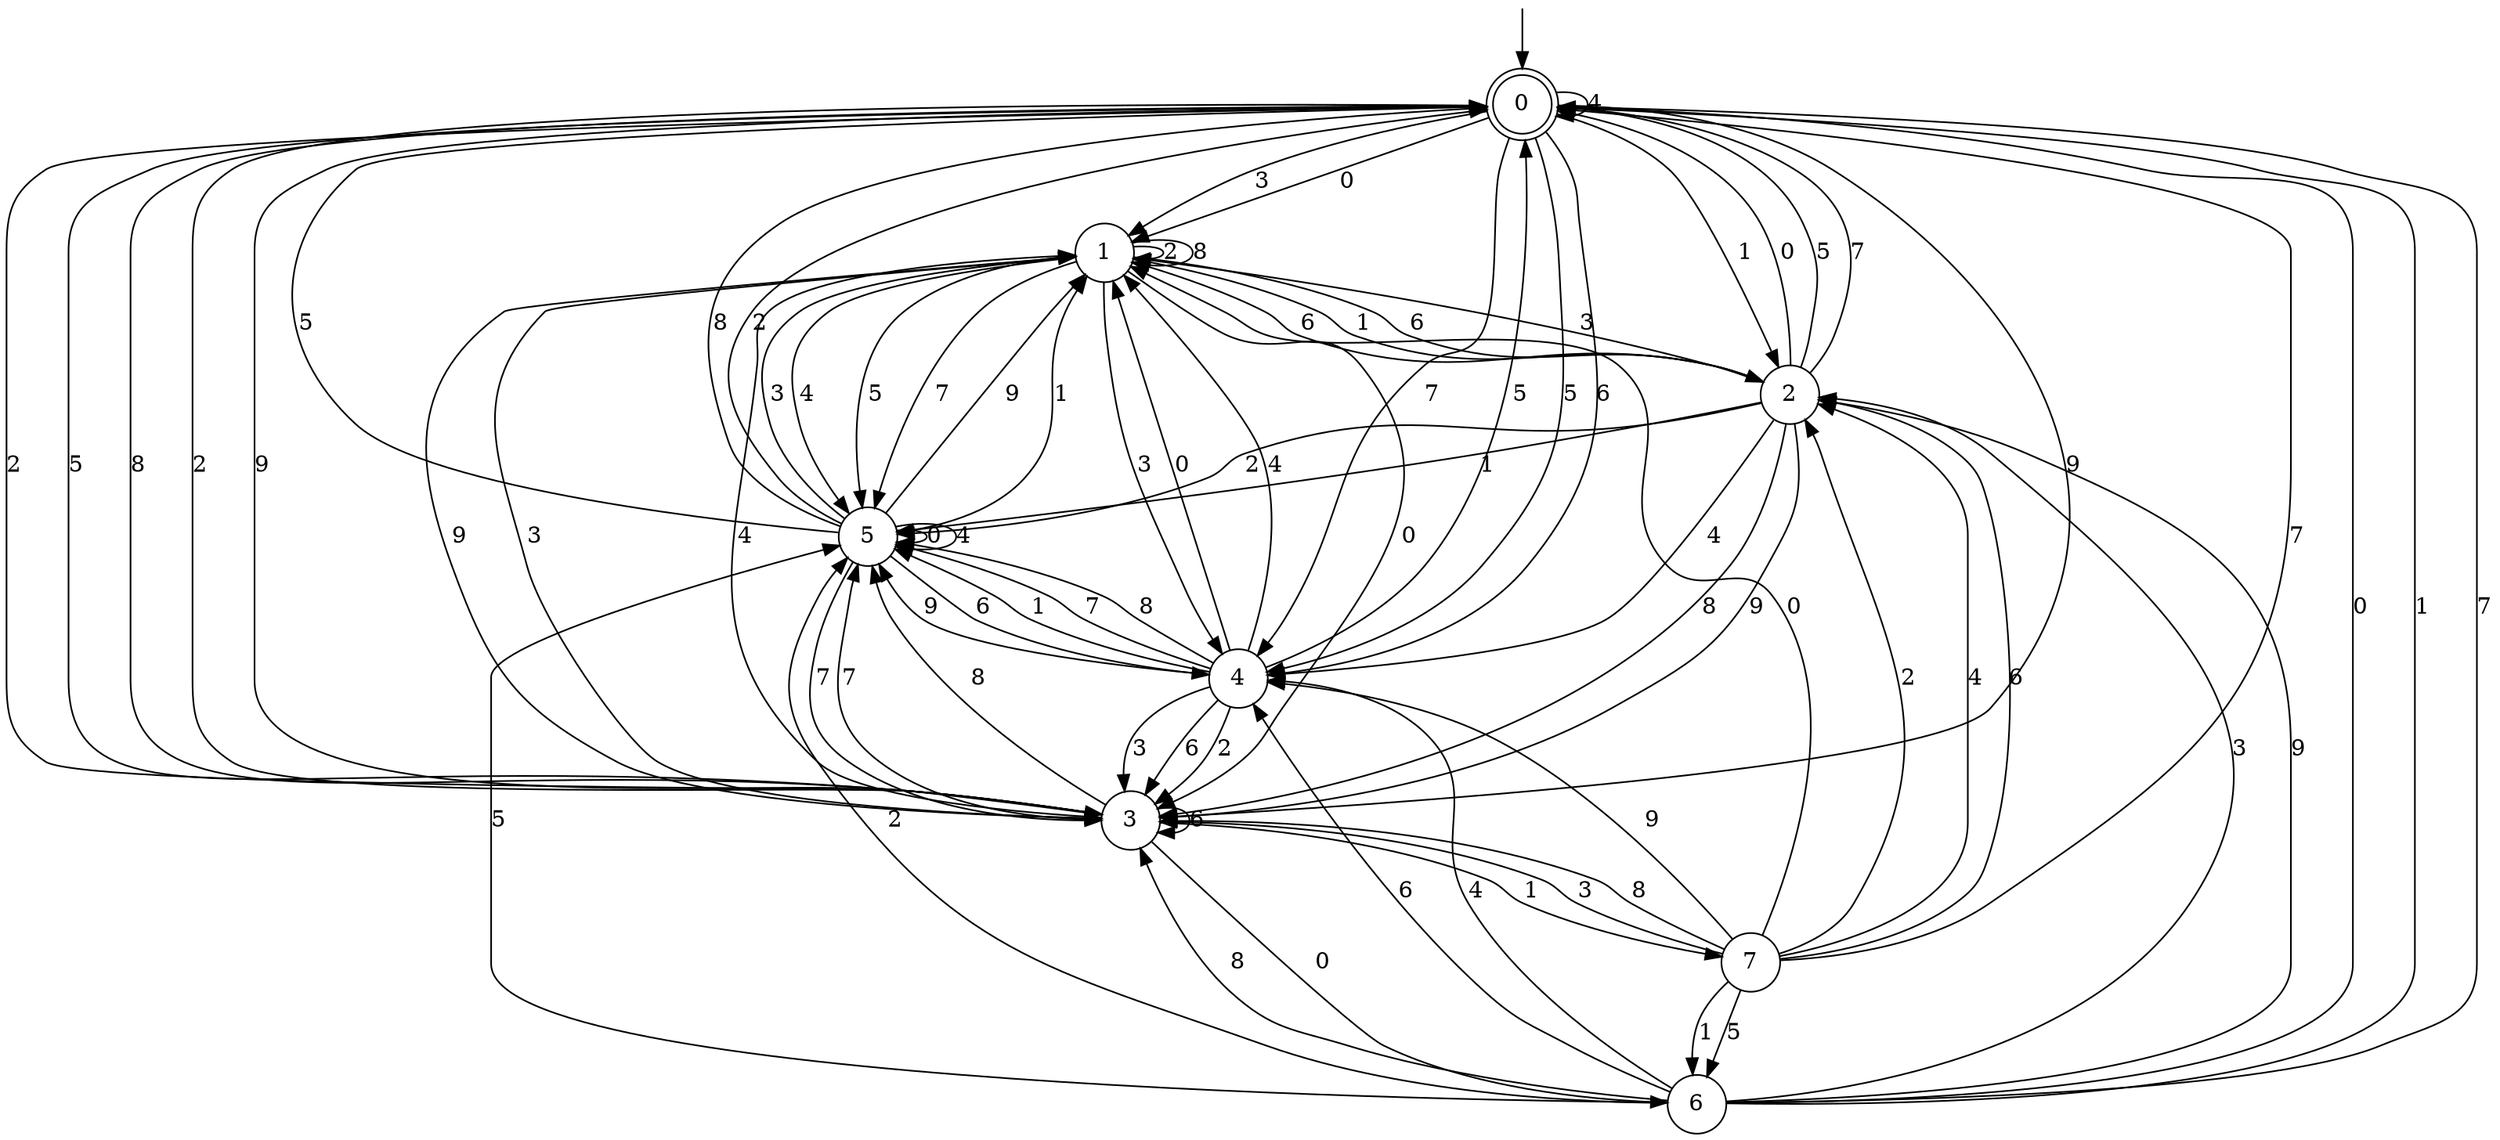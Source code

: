 digraph g {

	s0 [shape="doublecircle" label="0"];
	s1 [shape="circle" label="1"];
	s2 [shape="circle" label="2"];
	s3 [shape="circle" label="3"];
	s4 [shape="circle" label="4"];
	s5 [shape="circle" label="5"];
	s6 [shape="circle" label="6"];
	s7 [shape="circle" label="7"];
	s0 -> s1 [label="0"];
	s0 -> s2 [label="1"];
	s0 -> s3 [label="2"];
	s0 -> s1 [label="3"];
	s0 -> s0 [label="4"];
	s0 -> s4 [label="5"];
	s0 -> s4 [label="6"];
	s0 -> s4 [label="7"];
	s0 -> s3 [label="8"];
	s0 -> s3 [label="9"];
	s1 -> s3 [label="0"];
	s1 -> s2 [label="1"];
	s1 -> s1 [label="2"];
	s1 -> s4 [label="3"];
	s1 -> s5 [label="4"];
	s1 -> s5 [label="5"];
	s1 -> s2 [label="6"];
	s1 -> s5 [label="7"];
	s1 -> s1 [label="8"];
	s1 -> s3 [label="9"];
	s2 -> s0 [label="0"];
	s2 -> s5 [label="1"];
	s2 -> s5 [label="2"];
	s2 -> s1 [label="3"];
	s2 -> s4 [label="4"];
	s2 -> s0 [label="5"];
	s2 -> s1 [label="6"];
	s2 -> s0 [label="7"];
	s2 -> s3 [label="8"];
	s2 -> s3 [label="9"];
	s3 -> s6 [label="0"];
	s3 -> s7 [label="1"];
	s3 -> s0 [label="2"];
	s3 -> s1 [label="3"];
	s3 -> s1 [label="4"];
	s3 -> s0 [label="5"];
	s3 -> s3 [label="6"];
	s3 -> s5 [label="7"];
	s3 -> s5 [label="8"];
	s3 -> s0 [label="9"];
	s4 -> s1 [label="0"];
	s4 -> s5 [label="1"];
	s4 -> s3 [label="2"];
	s4 -> s3 [label="3"];
	s4 -> s1 [label="4"];
	s4 -> s0 [label="5"];
	s4 -> s3 [label="6"];
	s4 -> s5 [label="7"];
	s4 -> s5 [label="8"];
	s4 -> s5 [label="9"];
	s5 -> s5 [label="0"];
	s5 -> s1 [label="1"];
	s5 -> s0 [label="2"];
	s5 -> s1 [label="3"];
	s5 -> s5 [label="4"];
	s5 -> s0 [label="5"];
	s5 -> s4 [label="6"];
	s5 -> s3 [label="7"];
	s5 -> s0 [label="8"];
	s5 -> s1 [label="9"];
	s6 -> s0 [label="0"];
	s6 -> s0 [label="1"];
	s6 -> s5 [label="2"];
	s6 -> s2 [label="3"];
	s6 -> s4 [label="4"];
	s6 -> s5 [label="5"];
	s6 -> s4 [label="6"];
	s6 -> s0 [label="7"];
	s6 -> s3 [label="8"];
	s6 -> s2 [label="9"];
	s7 -> s1 [label="0"];
	s7 -> s6 [label="1"];
	s7 -> s2 [label="2"];
	s7 -> s3 [label="3"];
	s7 -> s2 [label="4"];
	s7 -> s6 [label="5"];
	s7 -> s2 [label="6"];
	s7 -> s0 [label="7"];
	s7 -> s3 [label="8"];
	s7 -> s4 [label="9"];

__start0 [label="" shape="none" width="0" height="0"];
__start0 -> s0;

}
